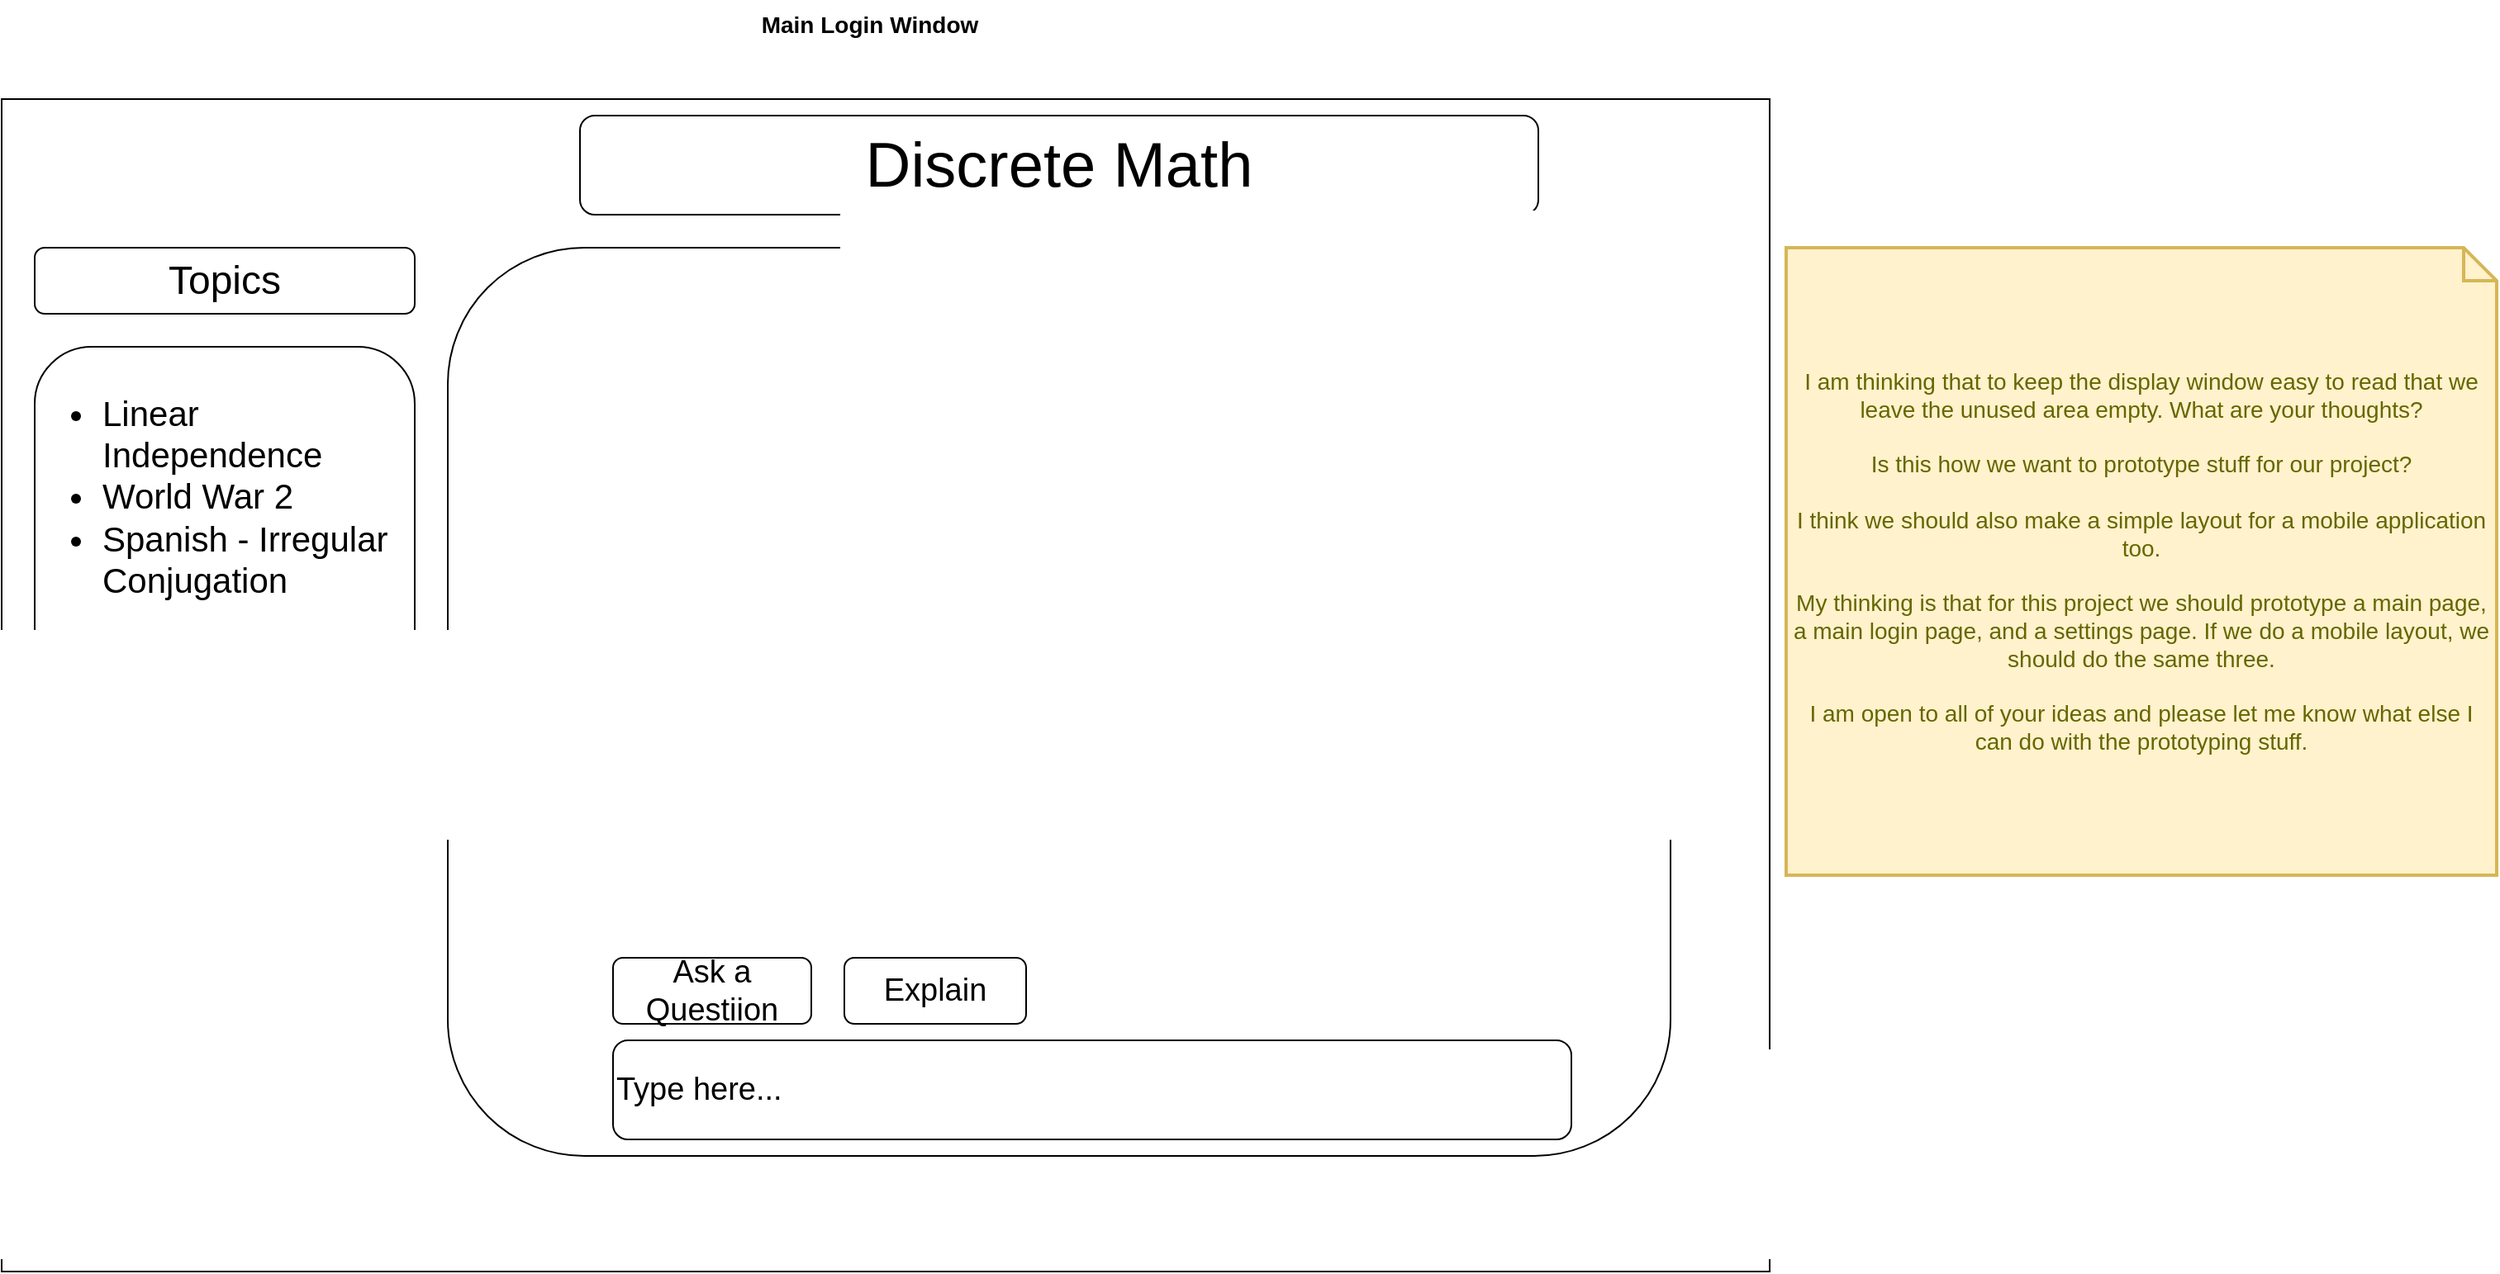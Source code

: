 <mxfile version="22.0.8" type="github">
  <diagram name="Page-1" id="XYrzflARZwRtqfOlGOkY">
    <mxGraphModel dx="3994" dy="1871" grid="1" gridSize="10" guides="1" tooltips="1" connect="1" arrows="1" fold="1" page="1" pageScale="1" pageWidth="850" pageHeight="1100" math="0" shadow="0">
      <root>
        <mxCell id="0" />
        <mxCell id="1" parent="0" />
        <mxCell id="VEFbPBKXFdE8StxeSwfn-1" value="" style="rounded=0;whiteSpace=wrap;html=1;" parent="1" vertex="1">
          <mxGeometry x="-2450" y="-660" width="1070" height="710" as="geometry" />
        </mxCell>
        <mxCell id="VEFbPBKXFdE8StxeSwfn-2" value="&lt;b&gt;&lt;font style=&quot;font-size: 14px;&quot;&gt;Main Login Window&lt;/font&gt;&lt;/b&gt;" style="text;html=1;strokeColor=none;fillColor=none;align=center;verticalAlign=middle;whiteSpace=wrap;rounded=0;" parent="1" vertex="1">
          <mxGeometry x="-2002.5" y="-720" width="155" height="30" as="geometry" />
        </mxCell>
        <mxCell id="VEFbPBKXFdE8StxeSwfn-6" value="&lt;span style=&quot;font-size: 38px;&quot;&gt;Discrete Math&lt;/span&gt;" style="rounded=1;whiteSpace=wrap;html=1;" parent="1" vertex="1">
          <mxGeometry x="-2100" y="-650" width="580" height="60" as="geometry" />
        </mxCell>
        <mxCell id="VEFbPBKXFdE8StxeSwfn-7" value="&lt;span style=&quot;font-size: 24px;&quot;&gt;Topics&lt;/span&gt;" style="rounded=1;whiteSpace=wrap;html=1;" parent="1" vertex="1">
          <mxGeometry x="-2430" y="-570" width="230" height="40" as="geometry" />
        </mxCell>
        <mxCell id="VEFbPBKXFdE8StxeSwfn-8" value="" style="rounded=1;whiteSpace=wrap;html=1;" parent="1" vertex="1">
          <mxGeometry x="-2180" y="-570" width="740" height="550" as="geometry" />
        </mxCell>
        <mxCell id="VEFbPBKXFdE8StxeSwfn-9" value="&lt;font style=&quot;font-size: 19px;&quot;&gt;Type here...&lt;/font&gt;" style="rounded=1;whiteSpace=wrap;html=1;align=left;" parent="1" vertex="1">
          <mxGeometry x="-2080" y="-90" width="580" height="60" as="geometry" />
        </mxCell>
        <mxCell id="VEFbPBKXFdE8StxeSwfn-12" value="I am thinking that to keep the display window easy to read that we leave the unused area empty. What are your thoughts?&lt;br&gt;&lt;br&gt;Is this how we want to prototype stuff for our project?&lt;br&gt;&lt;br&gt;I think we should also make a simple layout for a mobile application too.&lt;br&gt;&lt;br&gt;My thinking is that for this project we should prototype a main page, a main login page, and a settings page. If we do a mobile layout, we should do the same three.&lt;br&gt;&lt;br&gt;I am open to all of your ideas and please let me know what else I can do with the prototyping stuff." style="shape=note;strokeWidth=2;fontSize=14;size=20;whiteSpace=wrap;html=1;fillColor=#fff2cc;strokeColor=#d6b656;fontColor=#666600;" parent="1" vertex="1">
          <mxGeometry x="-1370" y="-570" width="430" height="380" as="geometry" />
        </mxCell>
        <mxCell id="lRxPT_pOlVi8VR7Kf76E-8" value="&lt;ul style=&quot;font-size: 21px;&quot;&gt;&lt;li style=&quot;text-align: left;&quot;&gt;&lt;span style=&quot;background-color: initial;&quot;&gt;Linear Independence&lt;/span&gt;&lt;/li&gt;&lt;li style=&quot;text-align: left;&quot;&gt;&lt;span style=&quot;background-color: initial;&quot;&gt;World War 2&lt;/span&gt;&lt;/li&gt;&lt;li style=&quot;text-align: left;&quot;&gt;&lt;span style=&quot;background-color: initial;&quot;&gt;Spanish - Irregular Conjugation&lt;/span&gt;&lt;/li&gt;&lt;/ul&gt;" style="rounded=1;whiteSpace=wrap;html=1;verticalAlign=top;" vertex="1" parent="1">
          <mxGeometry x="-2430" y="-510" width="230" height="490" as="geometry" />
        </mxCell>
        <mxCell id="lRxPT_pOlVi8VR7Kf76E-9" value="&lt;font style=&quot;font-size: 19px;&quot;&gt;Ask a Questiion&lt;/font&gt;" style="rounded=1;whiteSpace=wrap;html=1;" vertex="1" parent="1">
          <mxGeometry x="-2080" y="-140" width="120" height="40" as="geometry" />
        </mxCell>
        <mxCell id="lRxPT_pOlVi8VR7Kf76E-10" value="&lt;font style=&quot;font-size: 19px;&quot;&gt;Explain&lt;/font&gt;" style="rounded=1;whiteSpace=wrap;html=1;" vertex="1" parent="1">
          <mxGeometry x="-1940" y="-140" width="110" height="40" as="geometry" />
        </mxCell>
      </root>
    </mxGraphModel>
  </diagram>
</mxfile>

